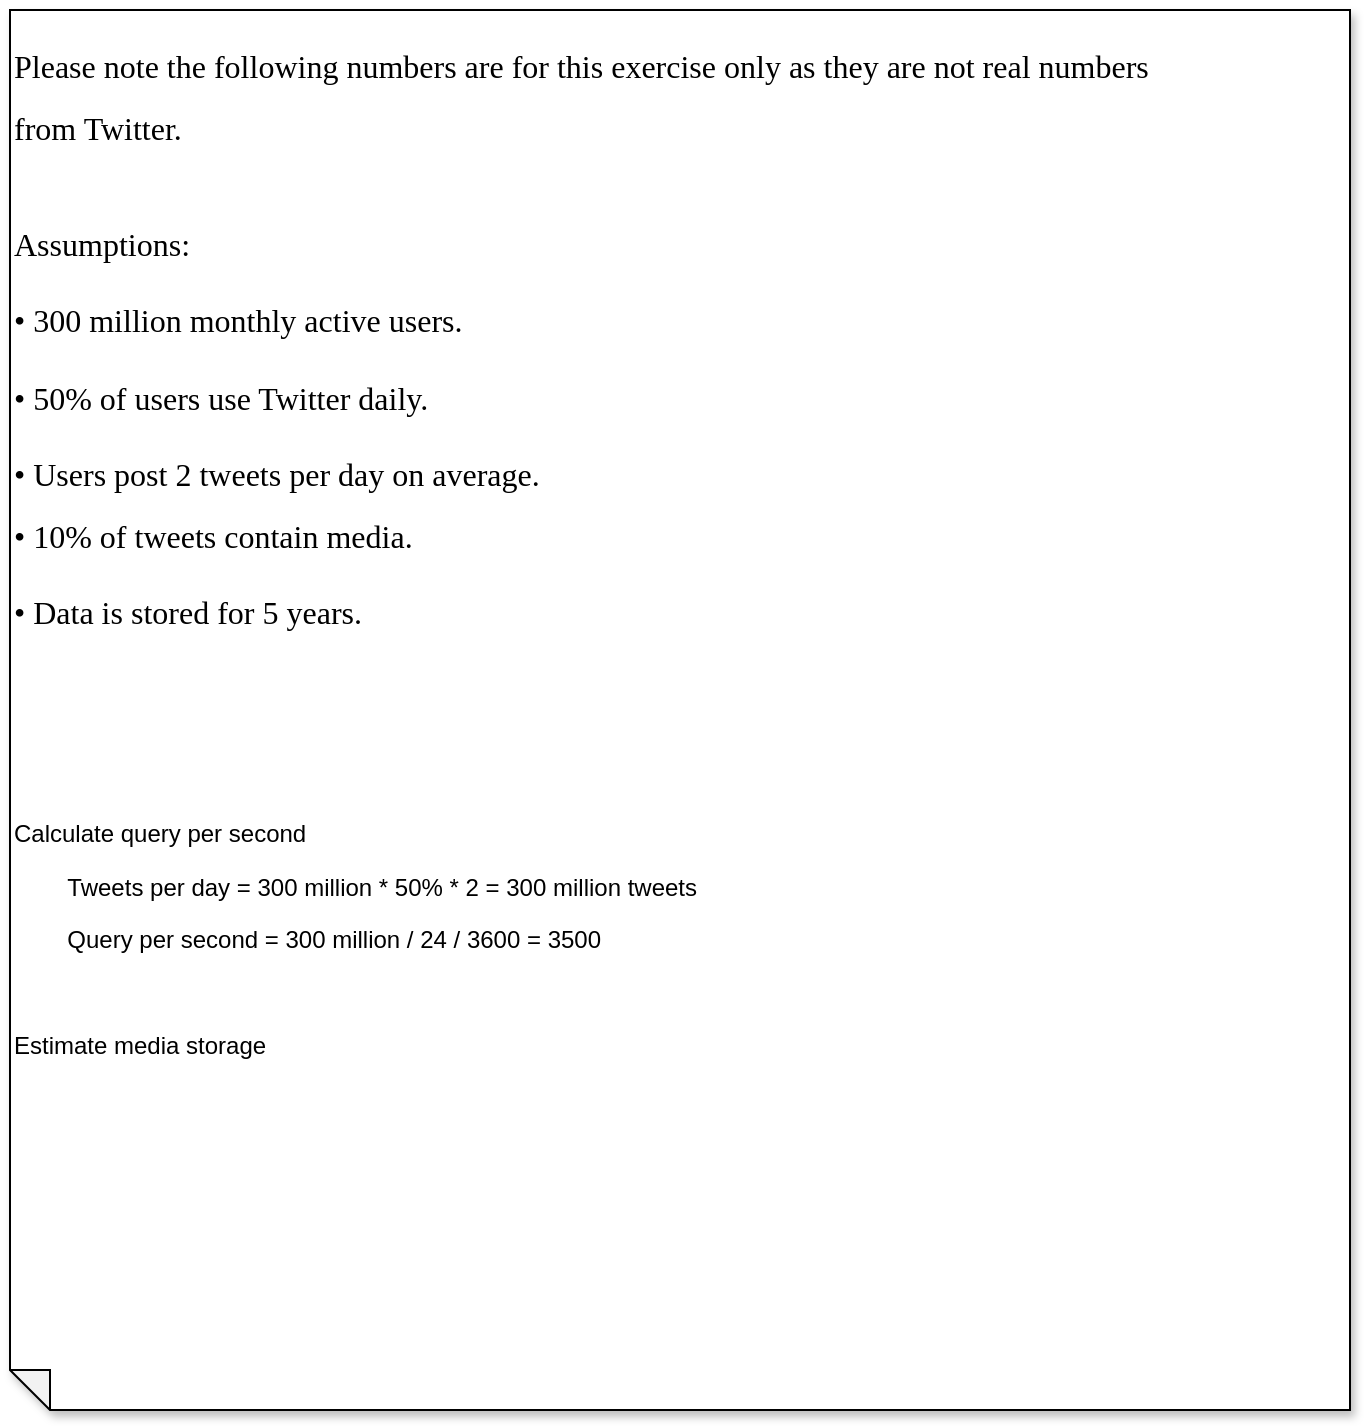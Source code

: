 <mxfile>
    <diagram id="x9lF7Ikh1Ne1HWIKREvB" name="Page-1">
        <mxGraphModel dx="1034" dy="717" grid="1" gridSize="10" guides="1" tooltips="1" connect="1" arrows="1" fold="1" page="1" pageScale="1" pageWidth="850" pageHeight="1100" math="0" shadow="0">
            <root>
                <mxCell id="0"/>
                <mxCell id="1" parent="0"/>
                <mxCell id="77" value="&lt;p style=&quot;&quot;&gt;&lt;span style=&quot;background-color: initial; font-family: LiberationSerif; font-size: 12pt;&quot;&gt;Please note the following numbers are for this exercise only as they are not real numbers&lt;/span&gt;&lt;br&gt;&lt;/p&gt;&lt;div title=&quot;Page 39&quot; class=&quot;page&quot;&gt;&lt;div class=&quot;layoutArea&quot;&gt;&lt;div class=&quot;column&quot;&gt;&lt;p&gt;&lt;span style=&quot;font-size: 12.0pt; font-family: 'LiberationSerif'&quot;&gt;from Twitter.&lt;br&gt;&lt;/span&gt;&lt;/p&gt;&lt;br&gt;&#9;&#9;&#9;&#9;&#9;&lt;p&gt;&lt;span style=&quot;font-size: 12.0pt; font-family: 'LiberationSerif'&quot;&gt;Assumptions:&lt;br&gt;&lt;br&gt;• 300 million monthly active users.&lt;br&gt;&lt;br&gt;• 50% of users use Twitter daily.&lt;br&gt;&lt;br&gt;• Users post 2 tweets per day on average.&amp;nbsp;&lt;/span&gt;&lt;/p&gt;&lt;p&gt;&lt;span style=&quot;font-size: 12.0pt; font-family: 'LiberationSerif'&quot;&gt;• 10% of tweets contain media.&lt;br&gt;&lt;br&gt;• Data is stored for 5 years.&amp;nbsp;&lt;/span&gt;&lt;/p&gt;&lt;br&gt;&#9;&#9;&#9;&#9;&lt;/div&gt;&lt;br&gt;&#9;&#9;&#9;&lt;/div&gt;&lt;br&gt;&#9;&#9;&lt;/div&gt;&lt;p style=&quot;&quot;&gt;&lt;br&gt;&lt;/p&gt;&lt;p style=&quot;&quot;&gt;Calculate query per second&lt;br&gt;&lt;/p&gt;&lt;p style=&quot;&quot;&gt;&lt;span style=&quot;white-space: pre;&quot;&gt;&#9;&lt;/span&gt;Tweets per day = 300 million * 50% * 2 = 300 million tweets&lt;br&gt;&lt;/p&gt;&lt;p style=&quot;&quot;&gt;&lt;span style=&quot;white-space: pre;&quot;&gt;&#9;&lt;/span&gt;Query per second = 300 million / 24 / 3600 = 3500&lt;br&gt;&lt;/p&gt;&lt;p style=&quot;&quot;&gt;&lt;br&gt;&lt;/p&gt;&lt;div style=&quot;&quot;&gt;&lt;span style=&quot;background-color: initial;&quot;&gt;&lt;div style=&quot;&quot;&gt;&lt;span style=&quot;background-color: initial;&quot;&gt;Estimate media storage&lt;/span&gt;&lt;/div&gt;&lt;/span&gt;&lt;/div&gt;&lt;div style=&quot;&quot;&gt;&lt;/div&gt;" style="shape=note;whiteSpace=wrap;html=1;backgroundOutline=1;darkOpacity=0.05;fillStyle=solid;direction=west;gradientDirection=north;shadow=1;size=20;pointerEvents=1;align=left;verticalAlign=top;" vertex="1" parent="1">
                    <mxGeometry x="100" y="60" width="670" height="700" as="geometry"/>
                </mxCell>
            </root>
        </mxGraphModel>
    </diagram>
</mxfile>